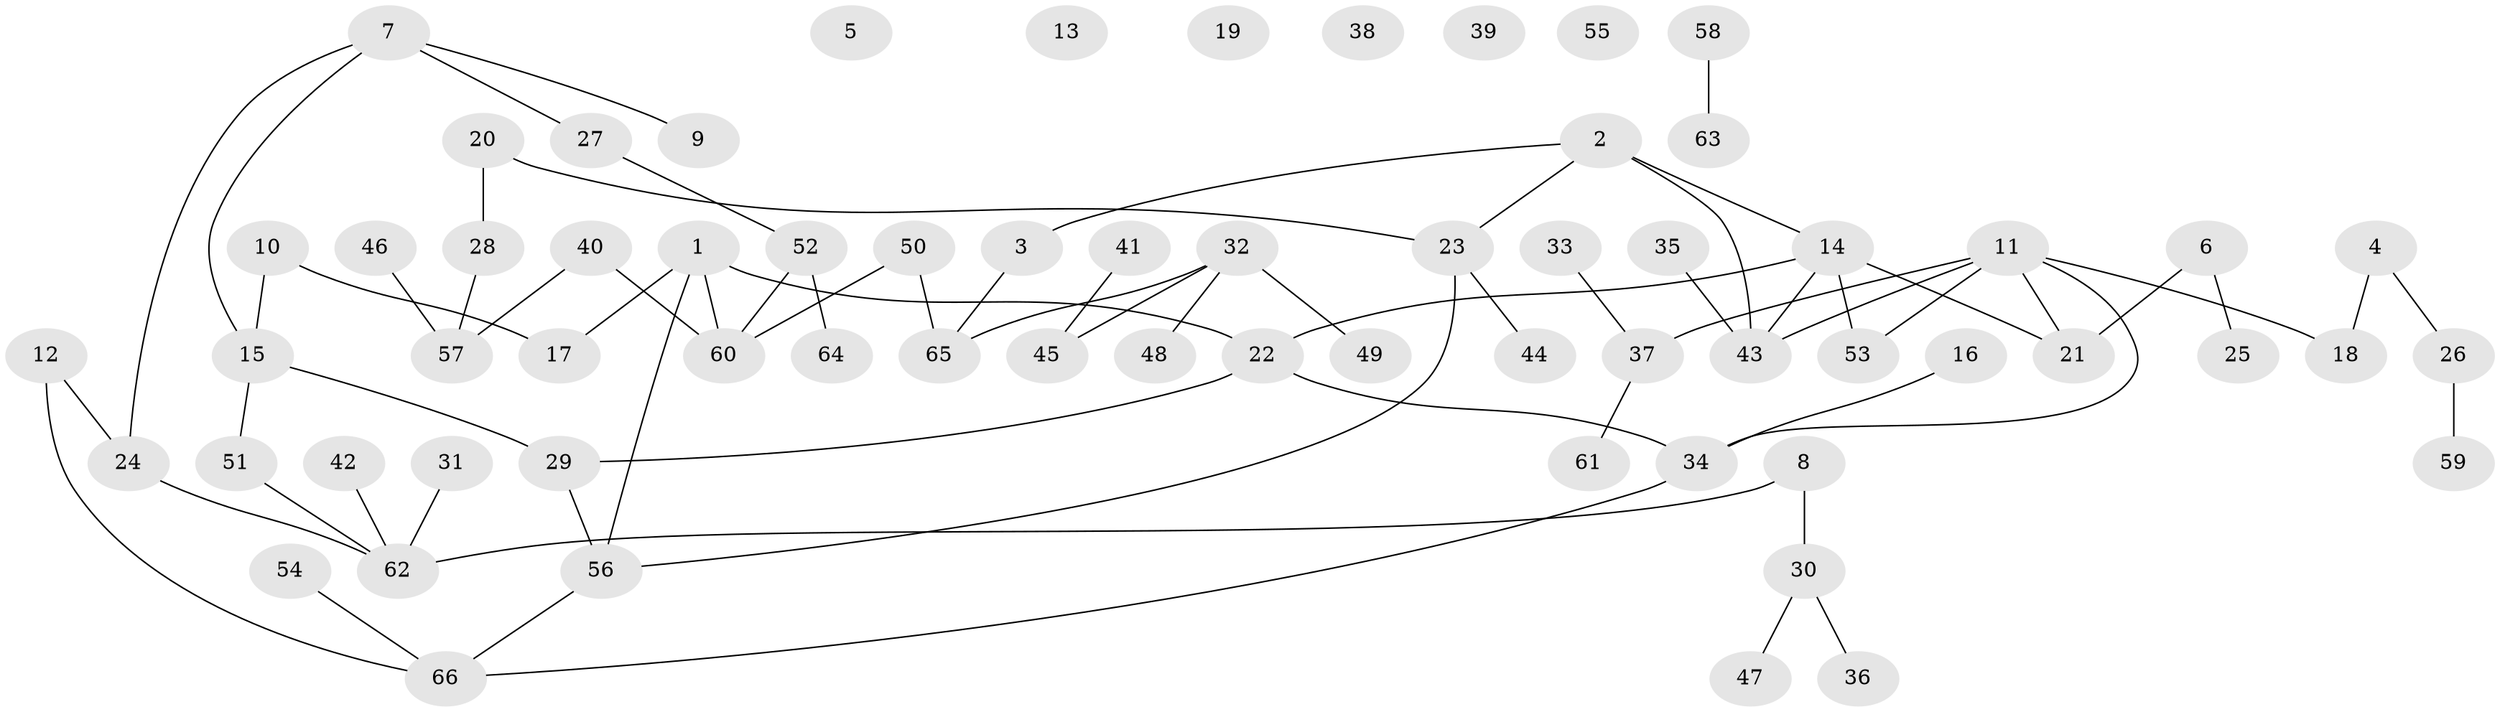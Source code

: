 // coarse degree distribution, {6: 0.02564102564102564, 5: 0.10256410256410256, 2: 0.28205128205128205, 0: 0.15384615384615385, 1: 0.23076923076923078, 3: 0.1282051282051282, 4: 0.07692307692307693}
// Generated by graph-tools (version 1.1) at 2025/16/03/04/25 18:16:38]
// undirected, 66 vertices, 71 edges
graph export_dot {
graph [start="1"]
  node [color=gray90,style=filled];
  1;
  2;
  3;
  4;
  5;
  6;
  7;
  8;
  9;
  10;
  11;
  12;
  13;
  14;
  15;
  16;
  17;
  18;
  19;
  20;
  21;
  22;
  23;
  24;
  25;
  26;
  27;
  28;
  29;
  30;
  31;
  32;
  33;
  34;
  35;
  36;
  37;
  38;
  39;
  40;
  41;
  42;
  43;
  44;
  45;
  46;
  47;
  48;
  49;
  50;
  51;
  52;
  53;
  54;
  55;
  56;
  57;
  58;
  59;
  60;
  61;
  62;
  63;
  64;
  65;
  66;
  1 -- 17;
  1 -- 22;
  1 -- 56;
  1 -- 60;
  2 -- 3;
  2 -- 14;
  2 -- 23;
  2 -- 43;
  3 -- 65;
  4 -- 18;
  4 -- 26;
  6 -- 21;
  6 -- 25;
  7 -- 9;
  7 -- 15;
  7 -- 24;
  7 -- 27;
  8 -- 30;
  8 -- 62;
  10 -- 15;
  10 -- 17;
  11 -- 18;
  11 -- 21;
  11 -- 34;
  11 -- 37;
  11 -- 43;
  11 -- 53;
  12 -- 24;
  12 -- 66;
  14 -- 21;
  14 -- 22;
  14 -- 43;
  14 -- 53;
  15 -- 29;
  15 -- 51;
  16 -- 34;
  20 -- 23;
  20 -- 28;
  22 -- 29;
  22 -- 34;
  23 -- 44;
  23 -- 56;
  24 -- 62;
  26 -- 59;
  27 -- 52;
  28 -- 57;
  29 -- 56;
  30 -- 36;
  30 -- 47;
  31 -- 62;
  32 -- 45;
  32 -- 48;
  32 -- 49;
  32 -- 65;
  33 -- 37;
  34 -- 66;
  35 -- 43;
  37 -- 61;
  40 -- 57;
  40 -- 60;
  41 -- 45;
  42 -- 62;
  46 -- 57;
  50 -- 60;
  50 -- 65;
  51 -- 62;
  52 -- 60;
  52 -- 64;
  54 -- 66;
  56 -- 66;
  58 -- 63;
}
